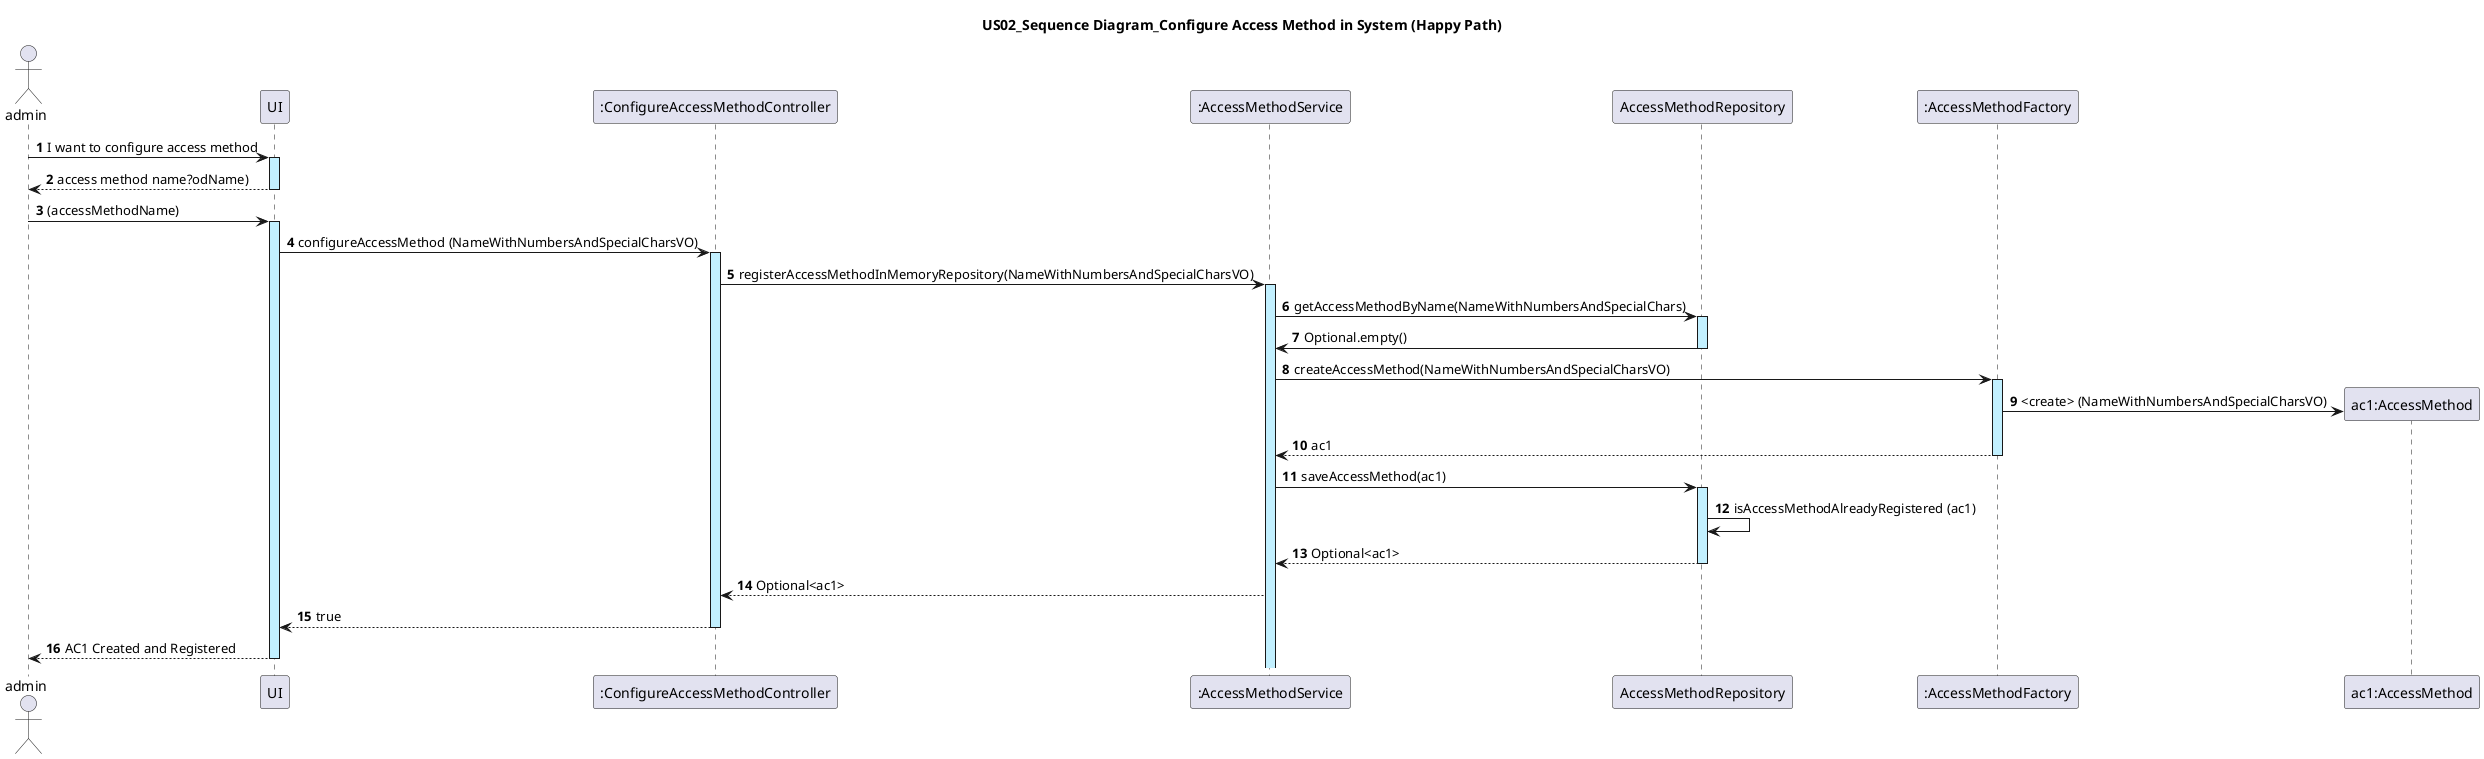 @startuml
actor admin
autonumber

title: US02_Sequence Diagram_Configure Access Method in System (Happy Path)

admin -> UI ++ #application : I want to configure access method
UI --> admin -- : access method name?odName)
admin -> UI ++ #application :(accessMethodName)
UI -> ":ConfigureAccessMethodController" as ConfigureAccessMethodController ++ #application : configureAccessMethod (NameWithNumbersAndSpecialCharsVO)
ConfigureAccessMethodController -> ":AccessMethodService" ++ #application: registerAccessMethodInMemoryRepository(NameWithNumbersAndSpecialCharsVO)

":AccessMethodService" -> AccessMethodRepository ++ #application:  getAccessMethodByName(NameWithNumbersAndSpecialChars)
AccessMethodRepository -> ":AccessMethodService" --: Optional.empty()
":AccessMethodService" -> ":AccessMethodFactory" as AccessMethodFactory ++ #application : createAccessMethod(NameWithNumbersAndSpecialCharsVO)
create "ac1:AccessMethod" as AccessMethod
AccessMethodFactory -> AccessMethod  #application  : <create> (NameWithNumbersAndSpecialCharsVO)
AccessMethodFactory --> ":AccessMethodService" -- : ac1

":AccessMethodService" -> ":AccessMethodRepository" as AccessMethodRepository ++ #application : saveAccessMethod(ac1)

AccessMethodRepository -> AccessMethodRepository : isAccessMethodAlreadyRegistered (ac1)

AccessMethodRepository --> ":AccessMethodService" --:  Optional<ac1>

":AccessMethodService" --> ConfigureAccessMethodController: Optional<ac1>
ConfigureAccessMethodController --> UI --: true
UI --> admin --: AC1 Created and Registered
@enduml